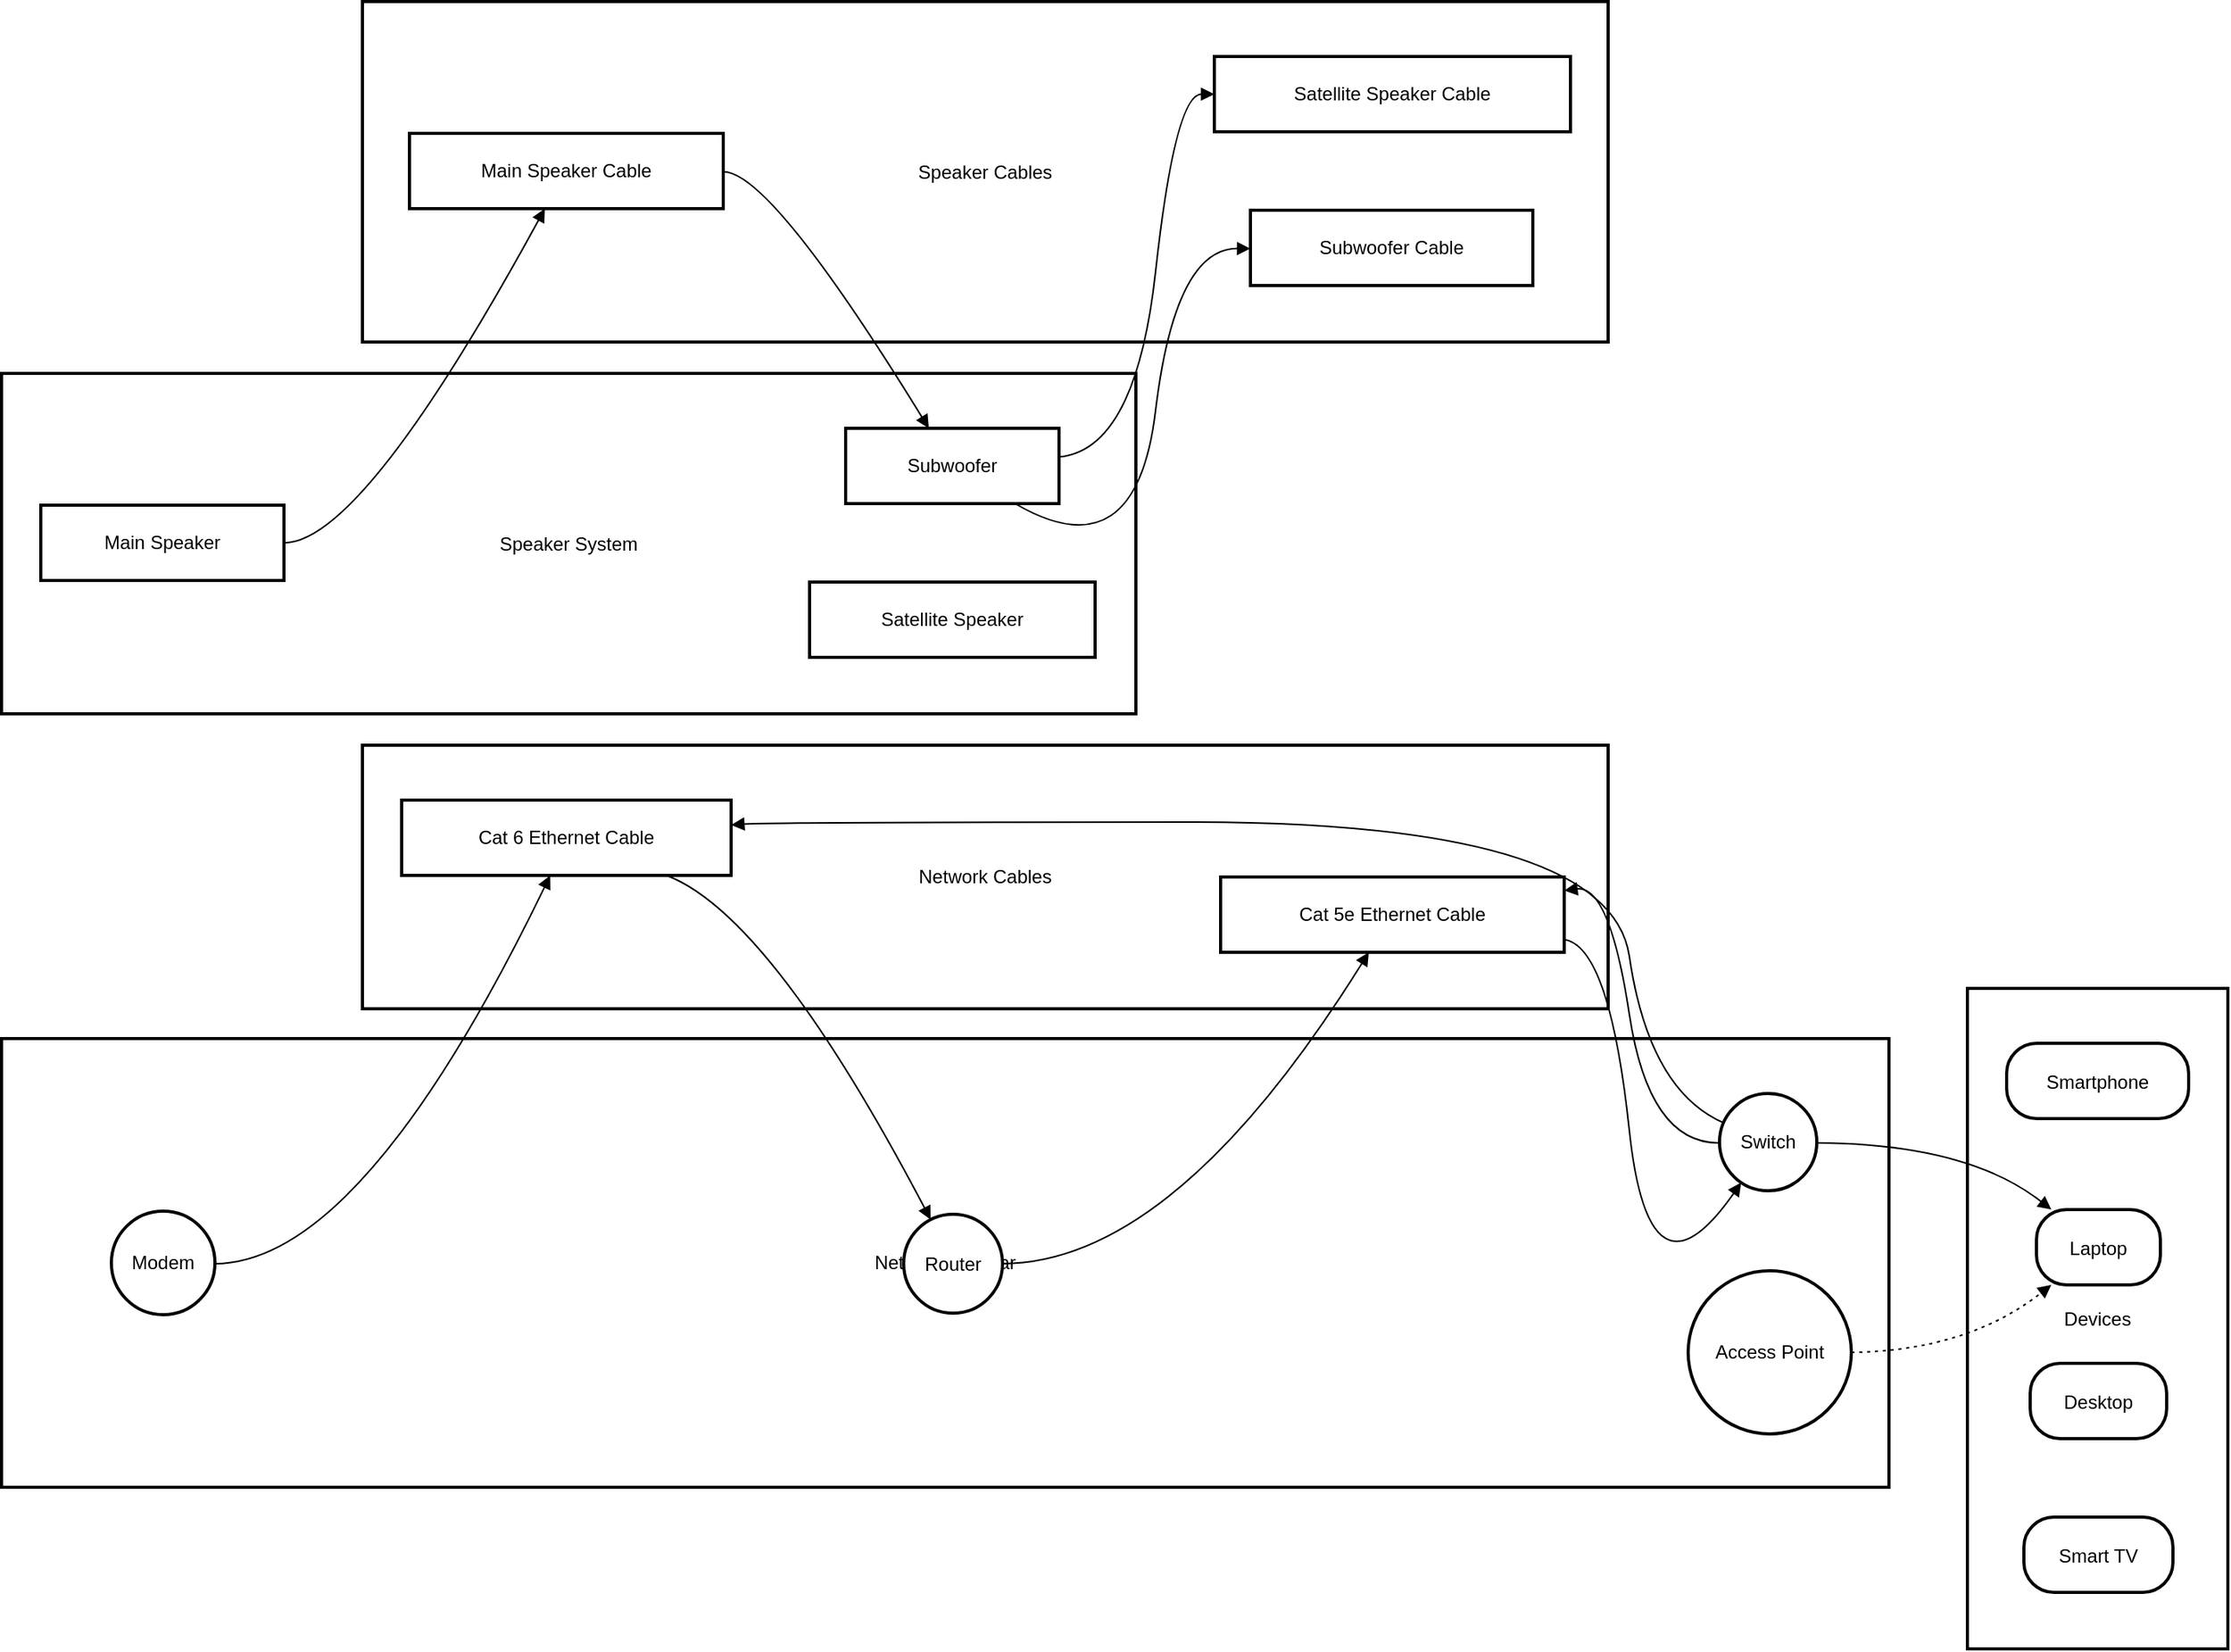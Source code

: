 <mxfile version="25.0.3">
  <diagram name="Page-1" id="MFGtYKwtQJpombqqXQAc">
    <mxGraphModel>
      <root>
        <mxCell id="0" />
        <mxCell id="1" parent="0" />
        <mxCell id="2" value="Speaker Cables" style="whiteSpace=wrap;strokeWidth=2;" vertex="1" parent="1">
          <mxGeometry x="238" y="8" width="794" height="217" as="geometry" />
        </mxCell>
        <mxCell id="3" value="Speaker System" style="whiteSpace=wrap;strokeWidth=2;" vertex="1" parent="1">
          <mxGeometry x="8" y="245" width="723" height="217" as="geometry" />
        </mxCell>
        <mxCell id="4" value="Network Cables" style="whiteSpace=wrap;strokeWidth=2;" vertex="1" parent="1">
          <mxGeometry x="238" y="482" width="794" height="168" as="geometry" />
        </mxCell>
        <mxCell id="5" value="Devices" style="whiteSpace=wrap;strokeWidth=2;" vertex="1" parent="1">
          <mxGeometry x="1261" y="637" width="166" height="421" as="geometry" />
        </mxCell>
        <mxCell id="6" value="Networking Gear" style="whiteSpace=wrap;strokeWidth=2;" vertex="1" parent="1">
          <mxGeometry x="8" y="669" width="1203" height="286" as="geometry" />
        </mxCell>
        <mxCell id="7" value="Modem" style="ellipse;aspect=fixed;strokeWidth=2;whiteSpace=wrap;" vertex="1" parent="1">
          <mxGeometry x="78" y="779" width="66" height="66" as="geometry" />
        </mxCell>
        <mxCell id="8" value="Router" style="ellipse;aspect=fixed;strokeWidth=2;whiteSpace=wrap;" vertex="1" parent="1">
          <mxGeometry x="583" y="781" width="63" height="63" as="geometry" />
        </mxCell>
        <mxCell id="9" value="Switch" style="ellipse;aspect=fixed;strokeWidth=2;whiteSpace=wrap;" vertex="1" parent="1">
          <mxGeometry x="1103" y="704" width="62" height="62" as="geometry" />
        </mxCell>
        <mxCell id="10" value="Access Point" style="ellipse;aspect=fixed;strokeWidth=2;whiteSpace=wrap;" vertex="1" parent="1">
          <mxGeometry x="1083" y="817" width="104" height="104" as="geometry" />
        </mxCell>
        <mxCell id="11" value="Smartphone" style="rounded=1;arcSize=40;strokeWidth=2" vertex="1" parent="1">
          <mxGeometry x="1286" y="672" width="116" height="48" as="geometry" />
        </mxCell>
        <mxCell id="12" value="Laptop" style="rounded=1;arcSize=40;strokeWidth=2" vertex="1" parent="1">
          <mxGeometry x="1305" y="778" width="79" height="48" as="geometry" />
        </mxCell>
        <mxCell id="13" value="Desktop" style="rounded=1;arcSize=40;strokeWidth=2" vertex="1" parent="1">
          <mxGeometry x="1301" y="876" width="87" height="48" as="geometry" />
        </mxCell>
        <mxCell id="14" value="Smart TV" style="rounded=1;arcSize=40;strokeWidth=2" vertex="1" parent="1">
          <mxGeometry x="1297" y="974" width="95" height="48" as="geometry" />
        </mxCell>
        <mxCell id="15" value="Cat 6 Ethernet Cable" style="whiteSpace=wrap;strokeWidth=2;" vertex="1" parent="1">
          <mxGeometry x="263" y="517" width="210" height="48" as="geometry" />
        </mxCell>
        <mxCell id="16" value="Cat 5e Ethernet Cable" style="whiteSpace=wrap;strokeWidth=2;" vertex="1" parent="1">
          <mxGeometry x="785" y="566" width="219" height="48" as="geometry" />
        </mxCell>
        <mxCell id="17" value="Main Speaker" style="whiteSpace=wrap;strokeWidth=2;" vertex="1" parent="1">
          <mxGeometry x="33" y="329" width="155" height="48" as="geometry" />
        </mxCell>
        <mxCell id="18" value="Subwoofer" style="whiteSpace=wrap;strokeWidth=2;" vertex="1" parent="1">
          <mxGeometry x="546" y="280" width="136" height="48" as="geometry" />
        </mxCell>
        <mxCell id="19" value="Satellite Speaker" style="whiteSpace=wrap;strokeWidth=2;" vertex="1" parent="1">
          <mxGeometry x="523" y="378" width="182" height="48" as="geometry" />
        </mxCell>
        <mxCell id="20" value="Main Speaker Cable" style="whiteSpace=wrap;strokeWidth=2;" vertex="1" parent="1">
          <mxGeometry x="268" y="92" width="200" height="48" as="geometry" />
        </mxCell>
        <mxCell id="21" value="Subwoofer Cable" style="whiteSpace=wrap;strokeWidth=2;" vertex="1" parent="1">
          <mxGeometry x="804" y="141" width="180" height="48" as="geometry" />
        </mxCell>
        <mxCell id="22" value="Satellite Speaker Cable" style="whiteSpace=wrap;strokeWidth=2;" vertex="1" parent="1">
          <mxGeometry x="781" y="43" width="227" height="48" as="geometry" />
        </mxCell>
        <mxCell id="23" value="" style="curved=1;startArrow=none;endArrow=block;exitX=0.99;exitY=0.51;entryX=0.45;entryY=1.01;" edge="1" parent="1" source="7" target="15">
          <mxGeometry relative="1" as="geometry">
            <Array as="points">
              <mxPoint x="238" y="812" />
            </Array>
          </mxGeometry>
        </mxCell>
        <mxCell id="24" value="" style="curved=1;startArrow=none;endArrow=block;exitX=0.81;exitY=1.01;entryX=0.24;entryY=0;" edge="1" parent="1" source="15" target="8">
          <mxGeometry relative="1" as="geometry">
            <Array as="points">
              <mxPoint x="498" y="590" />
            </Array>
          </mxGeometry>
        </mxCell>
        <mxCell id="25" value="" style="curved=1;startArrow=none;endArrow=block;exitX=1;exitY=0.5;entryX=0.43;entryY=1.01;" edge="1" parent="1" source="8" target="16">
          <mxGeometry relative="1" as="geometry">
            <Array as="points">
              <mxPoint x="756" y="812" />
            </Array>
          </mxGeometry>
        </mxCell>
        <mxCell id="26" value="" style="curved=1;startArrow=none;endArrow=block;exitX=1;exitY=0.83;entryX=0.16;entryY=1.01;" edge="1" parent="1" source="16" target="9">
          <mxGeometry relative="1" as="geometry">
            <Array as="points">
              <mxPoint x="1033" y="610" />
              <mxPoint x="1058" y="845" />
            </Array>
          </mxGeometry>
        </mxCell>
        <mxCell id="27" value="" style="curved=1;startArrow=none;endArrow=block;exitX=0.01;exitY=0.29;entryX=1;entryY=0.33;" edge="1" parent="1" source="9" target="15">
          <mxGeometry relative="1" as="geometry">
            <Array as="points">
              <mxPoint x="1058" y="702" />
              <mxPoint x="1033" y="531" />
              <mxPoint x="498" y="531" />
            </Array>
          </mxGeometry>
        </mxCell>
        <mxCell id="28" value="" style="curved=1;startArrow=none;endArrow=block;exitX=0.01;exitY=0.51;entryX=1;entryY=0.18;" edge="1" parent="1" source="9" target="16">
          <mxGeometry relative="1" as="geometry">
            <Array as="points">
              <mxPoint x="1058" y="736" />
              <mxPoint x="1033" y="571" />
            </Array>
          </mxGeometry>
        </mxCell>
        <mxCell id="29" value="" style="curved=1;startArrow=none;endArrow=block;exitX=1.01;exitY=0.51;entryX=0.12;entryY=0;" edge="1" parent="1" source="9" target="12">
          <mxGeometry relative="1" as="geometry">
            <Array as="points">
              <mxPoint x="1261" y="736" />
            </Array>
          </mxGeometry>
        </mxCell>
        <mxCell id="30" value="" style="curved=1;dashed=1;dashPattern=2 3;startArrow=none;endArrow=block;exitX=0.99;exitY=0.5;entryX=0.12;entryY=1;" edge="1" parent="1" source="10" target="12">
          <mxGeometry relative="1" as="geometry">
            <Array as="points">
              <mxPoint x="1261" y="868" />
            </Array>
          </mxGeometry>
        </mxCell>
        <mxCell id="31" value="" style="curved=1;startArrow=none;endArrow=block;exitX=1;exitY=0.5;entryX=0.43;entryY=1.01;" edge="1" parent="1" source="17" target="20">
          <mxGeometry relative="1" as="geometry">
            <Array as="points">
              <mxPoint x="238" y="353" />
            </Array>
          </mxGeometry>
        </mxCell>
        <mxCell id="32" value="" style="curved=1;startArrow=none;endArrow=block;exitX=1;exitY=0.51;entryX=0.39;entryY=0;" edge="1" parent="1" source="20" target="18">
          <mxGeometry relative="1" as="geometry">
            <Array as="points">
              <mxPoint x="498" y="116" />
            </Array>
          </mxGeometry>
        </mxCell>
        <mxCell id="33" value="" style="curved=1;startArrow=none;endArrow=block;exitX=0.8;exitY=1.01;entryX=0;entryY=0.51;" edge="1" parent="1" source="18" target="21">
          <mxGeometry relative="1" as="geometry">
            <Array as="points">
              <mxPoint x="731" y="373" />
              <mxPoint x="756" y="165" />
            </Array>
          </mxGeometry>
        </mxCell>
        <mxCell id="34" value="" style="curved=1;startArrow=none;endArrow=block;exitX=1;exitY=0.38;entryX=0;entryY=0.5;" edge="1" parent="1" source="18" target="22">
          <mxGeometry relative="1" as="geometry">
            <Array as="points">
              <mxPoint x="731" y="294" />
              <mxPoint x="756" y="67" />
            </Array>
          </mxGeometry>
        </mxCell>
      </root>
    </mxGraphModel>
  </diagram>
</mxfile>

